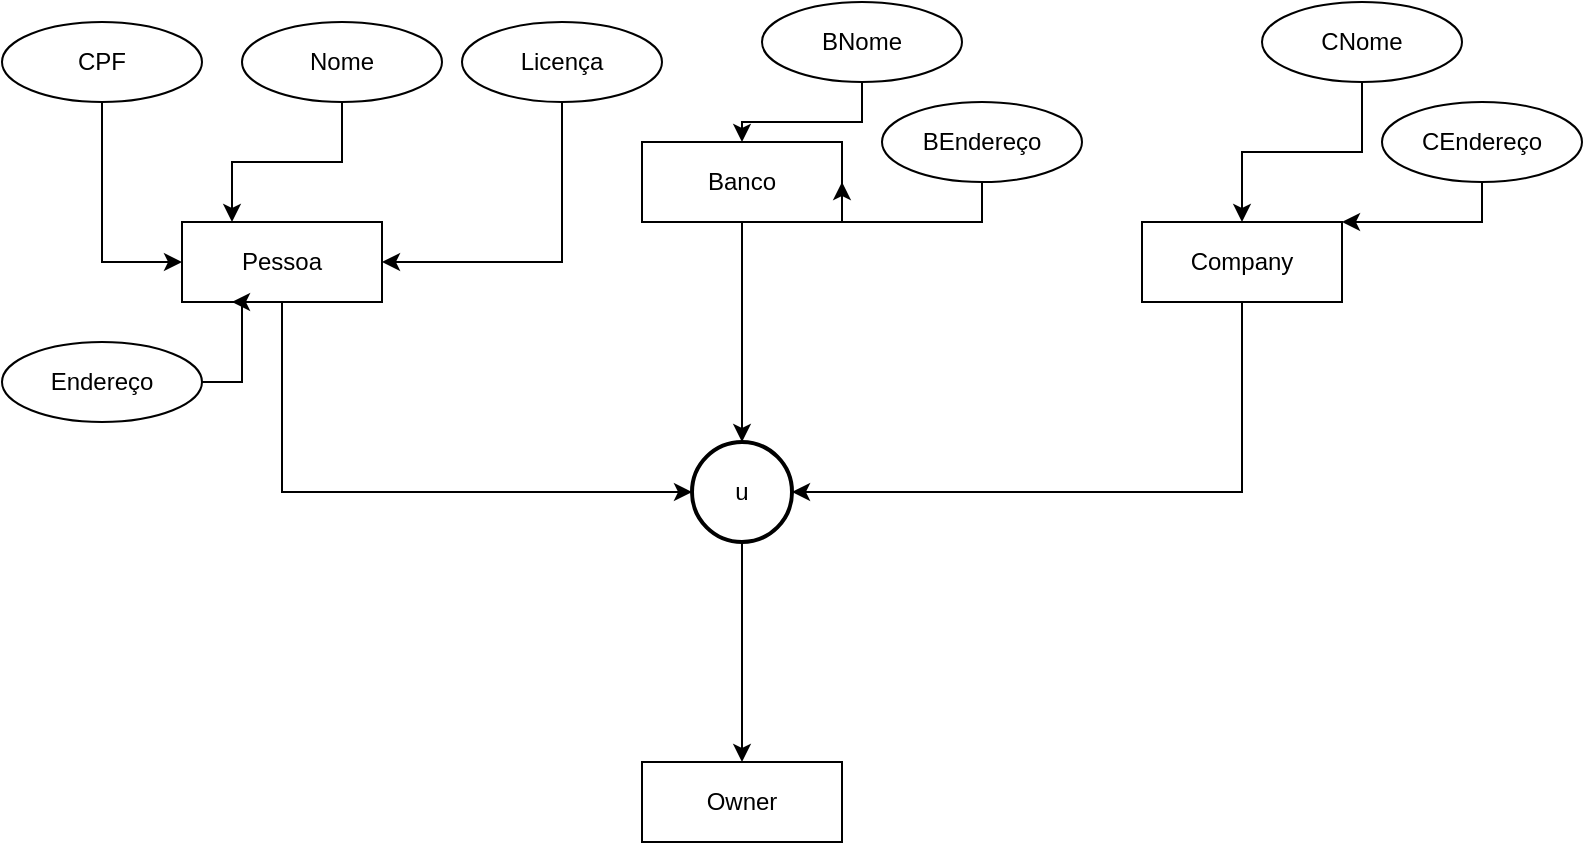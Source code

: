 <mxfile version="26.0.5">
  <diagram name="Página-1" id="985LM5dcTiDRKsnAr153">
    <mxGraphModel dx="1877" dy="530" grid="1" gridSize="10" guides="1" tooltips="1" connect="1" arrows="1" fold="1" page="1" pageScale="1" pageWidth="827" pageHeight="1169" math="0" shadow="0">
      <root>
        <mxCell id="0" />
        <mxCell id="1" parent="0" />
        <mxCell id="fAwy22idsRdfTl3k40VF-2" value="Pessoa" style="whiteSpace=wrap;html=1;align=center;" vertex="1" parent="1">
          <mxGeometry x="-730" y="120" width="100" height="40" as="geometry" />
        </mxCell>
        <mxCell id="fAwy22idsRdfTl3k40VF-4" value="Banco" style="whiteSpace=wrap;html=1;align=center;" vertex="1" parent="1">
          <mxGeometry x="-500" y="80" width="100" height="40" as="geometry" />
        </mxCell>
        <mxCell id="fAwy22idsRdfTl3k40VF-5" value="Company" style="whiteSpace=wrap;html=1;align=center;" vertex="1" parent="1">
          <mxGeometry x="-250" y="120" width="100" height="40" as="geometry" />
        </mxCell>
        <mxCell id="fAwy22idsRdfTl3k40VF-13" style="edgeStyle=orthogonalEdgeStyle;rounded=0;orthogonalLoop=1;jettySize=auto;html=1;exitX=0.5;exitY=1;exitDx=0;exitDy=0;exitPerimeter=0;entryX=0.5;entryY=0;entryDx=0;entryDy=0;" edge="1" parent="1" source="fAwy22idsRdfTl3k40VF-6" target="fAwy22idsRdfTl3k40VF-11">
          <mxGeometry relative="1" as="geometry" />
        </mxCell>
        <mxCell id="fAwy22idsRdfTl3k40VF-6" value="u" style="strokeWidth=2;html=1;shape=mxgraph.flowchart.start_2;whiteSpace=wrap;" vertex="1" parent="1">
          <mxGeometry x="-475" y="230" width="50" height="50" as="geometry" />
        </mxCell>
        <mxCell id="fAwy22idsRdfTl3k40VF-8" style="edgeStyle=orthogonalEdgeStyle;rounded=0;orthogonalLoop=1;jettySize=auto;html=1;entryX=0;entryY=0.5;entryDx=0;entryDy=0;entryPerimeter=0;" edge="1" parent="1" source="fAwy22idsRdfTl3k40VF-2" target="fAwy22idsRdfTl3k40VF-6">
          <mxGeometry relative="1" as="geometry">
            <Array as="points">
              <mxPoint x="-680" y="255" />
            </Array>
          </mxGeometry>
        </mxCell>
        <mxCell id="fAwy22idsRdfTl3k40VF-9" style="edgeStyle=orthogonalEdgeStyle;rounded=0;orthogonalLoop=1;jettySize=auto;html=1;exitX=0.5;exitY=1;exitDx=0;exitDy=0;entryX=0.5;entryY=0;entryDx=0;entryDy=0;entryPerimeter=0;" edge="1" parent="1" source="fAwy22idsRdfTl3k40VF-4" target="fAwy22idsRdfTl3k40VF-6">
          <mxGeometry relative="1" as="geometry" />
        </mxCell>
        <mxCell id="fAwy22idsRdfTl3k40VF-10" style="edgeStyle=orthogonalEdgeStyle;rounded=0;orthogonalLoop=1;jettySize=auto;html=1;exitX=0.5;exitY=1;exitDx=0;exitDy=0;entryX=1;entryY=0.5;entryDx=0;entryDy=0;entryPerimeter=0;" edge="1" parent="1" source="fAwy22idsRdfTl3k40VF-5" target="fAwy22idsRdfTl3k40VF-6">
          <mxGeometry relative="1" as="geometry" />
        </mxCell>
        <mxCell id="fAwy22idsRdfTl3k40VF-11" value="Owner" style="whiteSpace=wrap;html=1;align=center;" vertex="1" parent="1">
          <mxGeometry x="-500" y="390" width="100" height="40" as="geometry" />
        </mxCell>
        <mxCell id="fAwy22idsRdfTl3k40VF-18" style="edgeStyle=orthogonalEdgeStyle;rounded=0;orthogonalLoop=1;jettySize=auto;html=1;entryX=0;entryY=0.5;entryDx=0;entryDy=0;" edge="1" parent="1" source="fAwy22idsRdfTl3k40VF-14" target="fAwy22idsRdfTl3k40VF-2">
          <mxGeometry relative="1" as="geometry" />
        </mxCell>
        <mxCell id="fAwy22idsRdfTl3k40VF-14" value="CPF" style="ellipse;whiteSpace=wrap;html=1;align=center;" vertex="1" parent="1">
          <mxGeometry x="-820" y="20" width="100" height="40" as="geometry" />
        </mxCell>
        <mxCell id="fAwy22idsRdfTl3k40VF-20" style="edgeStyle=orthogonalEdgeStyle;rounded=0;orthogonalLoop=1;jettySize=auto;html=1;exitX=0.5;exitY=1;exitDx=0;exitDy=0;entryX=0.25;entryY=0;entryDx=0;entryDy=0;" edge="1" parent="1" source="fAwy22idsRdfTl3k40VF-15" target="fAwy22idsRdfTl3k40VF-2">
          <mxGeometry relative="1" as="geometry" />
        </mxCell>
        <mxCell id="fAwy22idsRdfTl3k40VF-15" value="Nome" style="ellipse;whiteSpace=wrap;html=1;align=center;" vertex="1" parent="1">
          <mxGeometry x="-700" y="20" width="100" height="40" as="geometry" />
        </mxCell>
        <mxCell id="fAwy22idsRdfTl3k40VF-21" style="edgeStyle=orthogonalEdgeStyle;rounded=0;orthogonalLoop=1;jettySize=auto;html=1;exitX=0.5;exitY=1;exitDx=0;exitDy=0;entryX=1;entryY=0.5;entryDx=0;entryDy=0;" edge="1" parent="1" source="fAwy22idsRdfTl3k40VF-16" target="fAwy22idsRdfTl3k40VF-2">
          <mxGeometry relative="1" as="geometry" />
        </mxCell>
        <mxCell id="fAwy22idsRdfTl3k40VF-16" value="Licença" style="ellipse;whiteSpace=wrap;html=1;align=center;" vertex="1" parent="1">
          <mxGeometry x="-590" y="20" width="100" height="40" as="geometry" />
        </mxCell>
        <mxCell id="fAwy22idsRdfTl3k40VF-19" style="edgeStyle=orthogonalEdgeStyle;rounded=0;orthogonalLoop=1;jettySize=auto;html=1;exitX=1;exitY=0.5;exitDx=0;exitDy=0;entryX=0.25;entryY=1;entryDx=0;entryDy=0;" edge="1" parent="1" source="fAwy22idsRdfTl3k40VF-17" target="fAwy22idsRdfTl3k40VF-2">
          <mxGeometry relative="1" as="geometry" />
        </mxCell>
        <mxCell id="fAwy22idsRdfTl3k40VF-17" value="Endereço" style="ellipse;whiteSpace=wrap;html=1;align=center;" vertex="1" parent="1">
          <mxGeometry x="-820" y="180" width="100" height="40" as="geometry" />
        </mxCell>
        <mxCell id="fAwy22idsRdfTl3k40VF-25" style="edgeStyle=orthogonalEdgeStyle;rounded=0;orthogonalLoop=1;jettySize=auto;html=1;exitX=0.5;exitY=1;exitDx=0;exitDy=0;" edge="1" parent="1" source="fAwy22idsRdfTl3k40VF-22" target="fAwy22idsRdfTl3k40VF-4">
          <mxGeometry relative="1" as="geometry" />
        </mxCell>
        <mxCell id="fAwy22idsRdfTl3k40VF-22" value="BNome" style="ellipse;whiteSpace=wrap;html=1;align=center;" vertex="1" parent="1">
          <mxGeometry x="-440" y="10" width="100" height="40" as="geometry" />
        </mxCell>
        <mxCell id="fAwy22idsRdfTl3k40VF-24" style="edgeStyle=orthogonalEdgeStyle;rounded=0;orthogonalLoop=1;jettySize=auto;html=1;exitX=0.5;exitY=1;exitDx=0;exitDy=0;entryX=1;entryY=0.5;entryDx=0;entryDy=0;" edge="1" parent="1" source="fAwy22idsRdfTl3k40VF-23" target="fAwy22idsRdfTl3k40VF-4">
          <mxGeometry relative="1" as="geometry" />
        </mxCell>
        <mxCell id="fAwy22idsRdfTl3k40VF-23" value="BEndereço" style="ellipse;whiteSpace=wrap;html=1;align=center;" vertex="1" parent="1">
          <mxGeometry x="-380" y="60" width="100" height="40" as="geometry" />
        </mxCell>
        <mxCell id="fAwy22idsRdfTl3k40VF-26" style="edgeStyle=orthogonalEdgeStyle;rounded=0;orthogonalLoop=1;jettySize=auto;html=1;exitX=0.5;exitY=1;exitDx=0;exitDy=0;" edge="1" parent="1" source="fAwy22idsRdfTl3k40VF-27" target="fAwy22idsRdfTl3k40VF-5">
          <mxGeometry relative="1" as="geometry">
            <mxPoint x="-200" y="80" as="targetPoint" />
          </mxGeometry>
        </mxCell>
        <mxCell id="fAwy22idsRdfTl3k40VF-27" value="CNome" style="ellipse;whiteSpace=wrap;html=1;align=center;" vertex="1" parent="1">
          <mxGeometry x="-190" y="10" width="100" height="40" as="geometry" />
        </mxCell>
        <mxCell id="fAwy22idsRdfTl3k40VF-30" style="edgeStyle=orthogonalEdgeStyle;rounded=0;orthogonalLoop=1;jettySize=auto;html=1;exitX=0.5;exitY=1;exitDx=0;exitDy=0;entryX=1;entryY=0;entryDx=0;entryDy=0;" edge="1" parent="1" source="fAwy22idsRdfTl3k40VF-29" target="fAwy22idsRdfTl3k40VF-5">
          <mxGeometry relative="1" as="geometry" />
        </mxCell>
        <mxCell id="fAwy22idsRdfTl3k40VF-29" value="CEndereço" style="ellipse;whiteSpace=wrap;html=1;align=center;" vertex="1" parent="1">
          <mxGeometry x="-130" y="60" width="100" height="40" as="geometry" />
        </mxCell>
      </root>
    </mxGraphModel>
  </diagram>
</mxfile>
